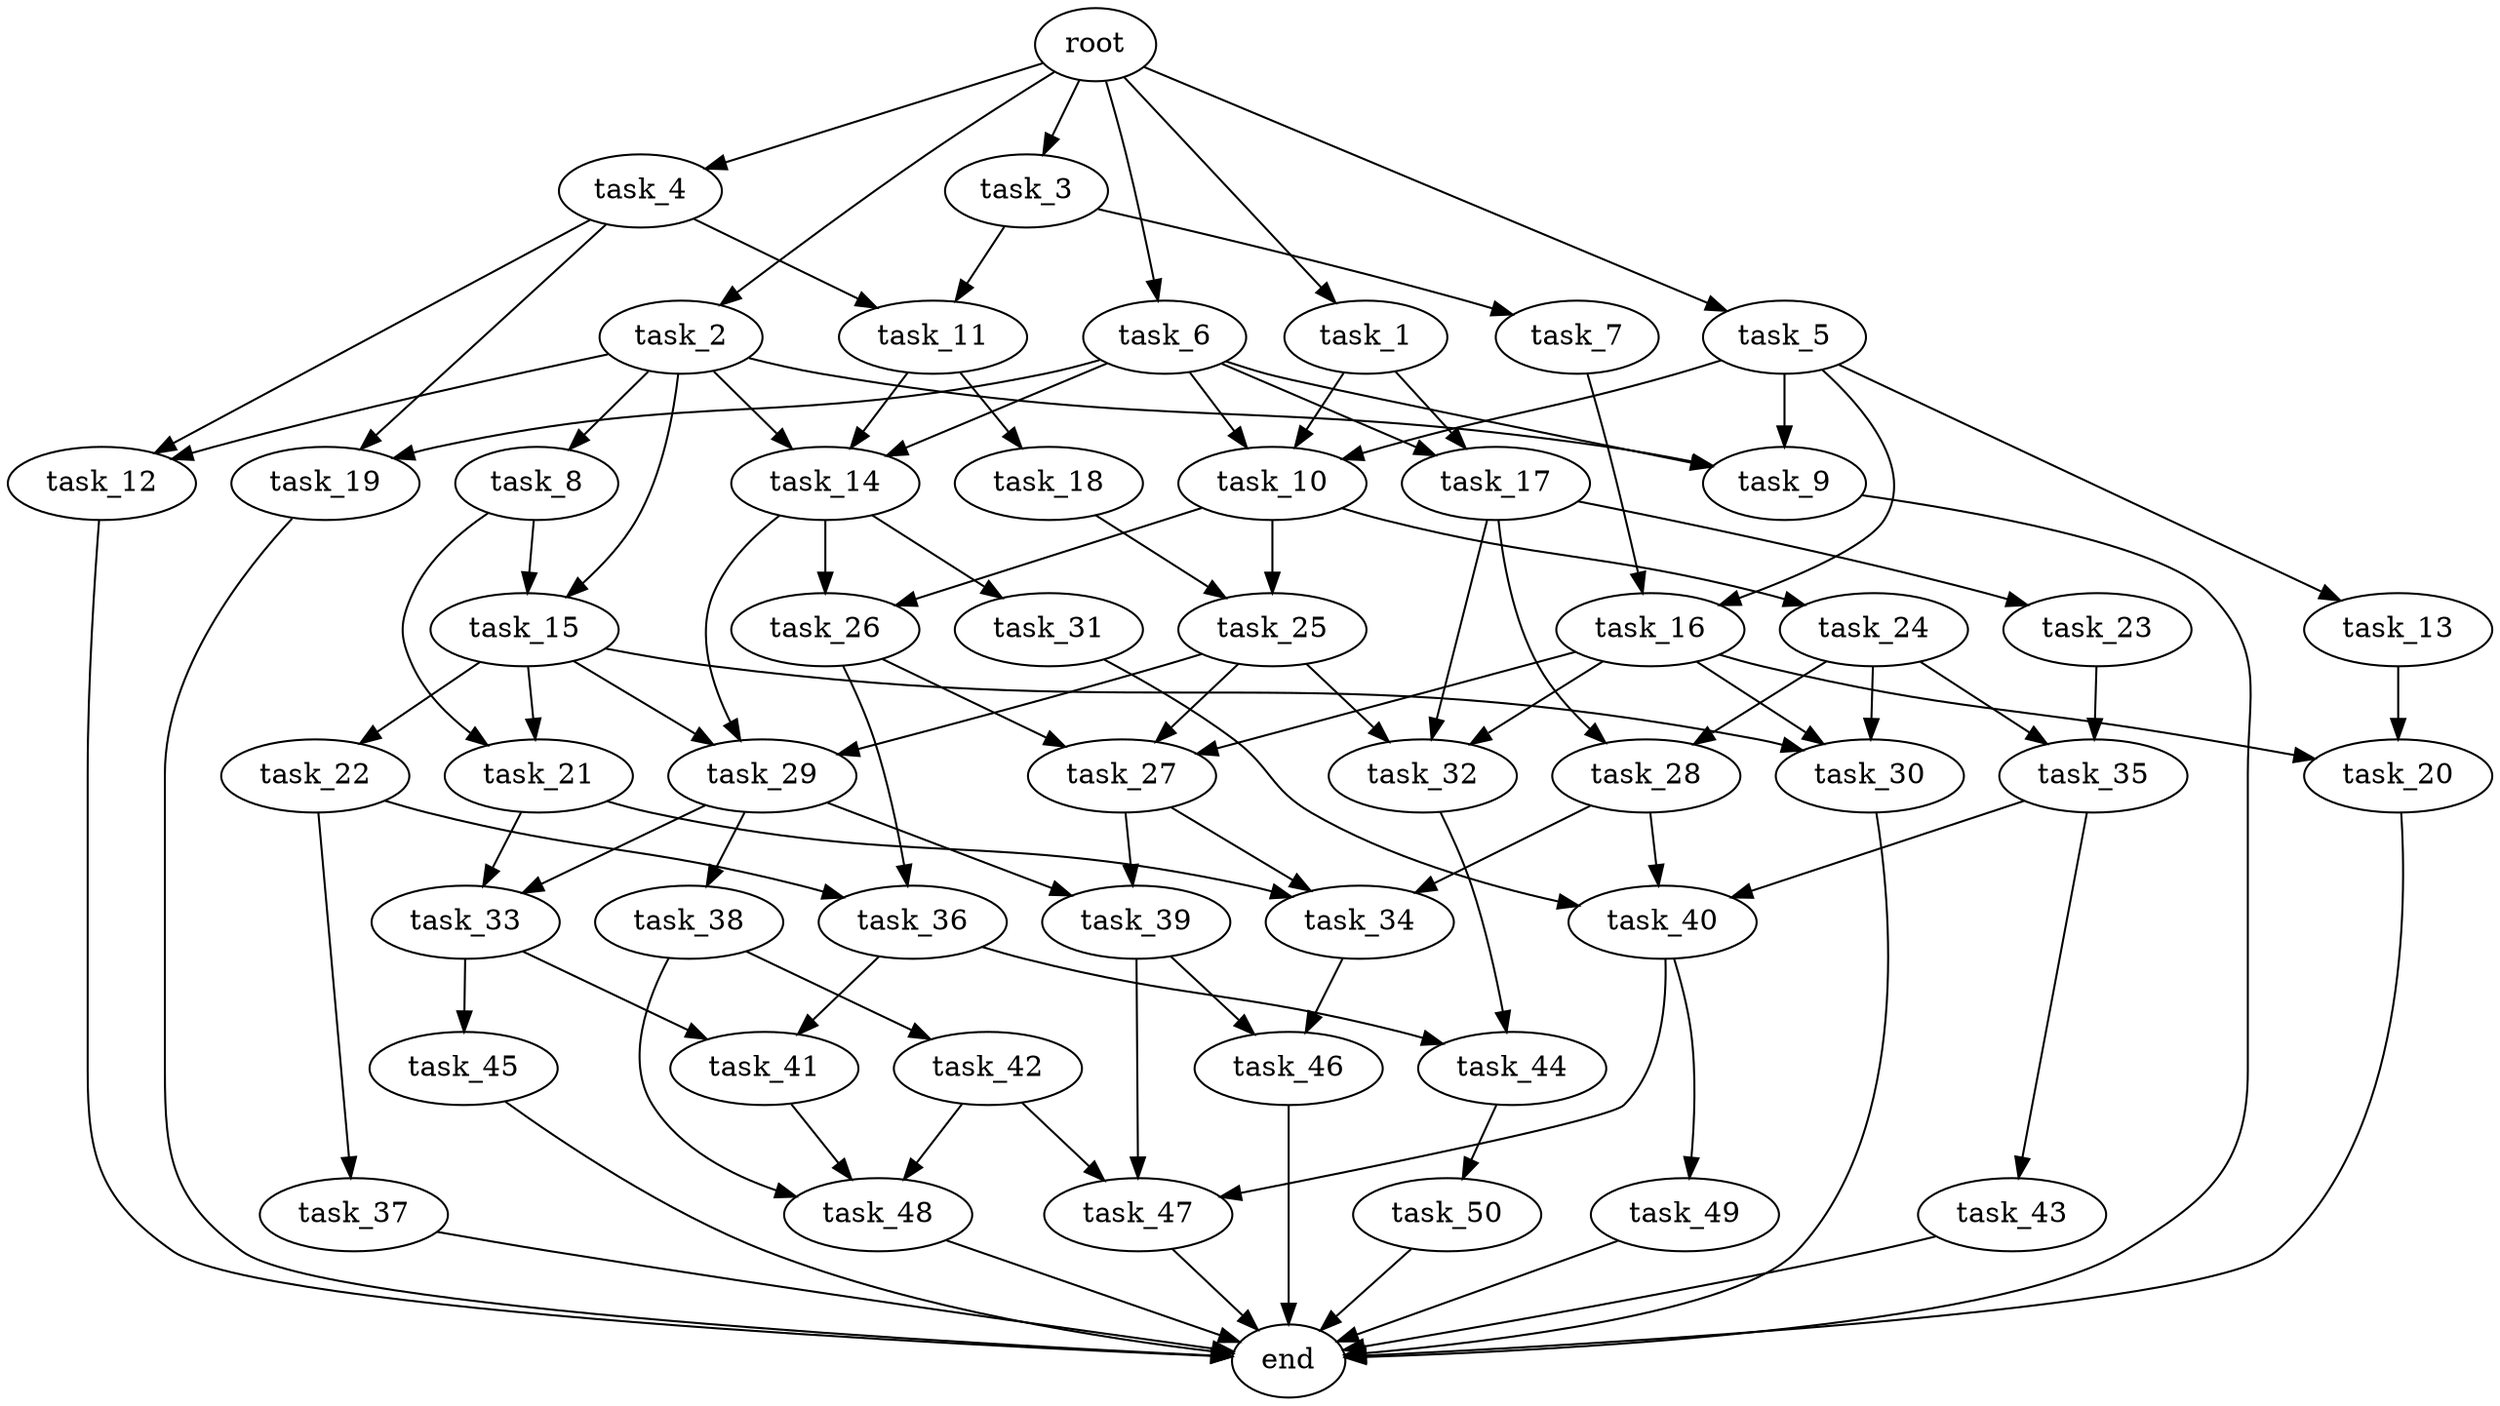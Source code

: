 digraph G {
  root [size="0.000000e+00"];
  task_1 [size="3.677123e+09"];
  task_2 [size="6.657212e+09"];
  task_3 [size="5.394254e+09"];
  task_4 [size="2.225356e+09"];
  task_5 [size="6.207620e+09"];
  task_6 [size="1.574262e+09"];
  task_7 [size="2.894367e+09"];
  task_8 [size="3.232765e+09"];
  task_9 [size="7.133171e+09"];
  task_10 [size="6.292761e+09"];
  task_11 [size="4.503572e+09"];
  task_12 [size="6.477282e+09"];
  task_13 [size="9.908120e+09"];
  task_14 [size="6.025745e+09"];
  task_15 [size="5.224425e+09"];
  task_16 [size="3.627233e+09"];
  task_17 [size="2.042578e+09"];
  task_18 [size="7.258551e+09"];
  task_19 [size="1.328732e+09"];
  task_20 [size="9.920456e+09"];
  task_21 [size="2.134634e+09"];
  task_22 [size="8.028086e+09"];
  task_23 [size="3.811234e+08"];
  task_24 [size="6.032699e+09"];
  task_25 [size="6.136478e+09"];
  task_26 [size="6.072281e+09"];
  task_27 [size="9.137139e+09"];
  task_28 [size="6.769708e+09"];
  task_29 [size="5.179298e+09"];
  task_30 [size="2.177711e+09"];
  task_31 [size="2.113058e+09"];
  task_32 [size="6.934164e+09"];
  task_33 [size="2.295497e+08"];
  task_34 [size="1.650644e+09"];
  task_35 [size="5.939035e+09"];
  task_36 [size="3.741935e+09"];
  task_37 [size="5.816960e+09"];
  task_38 [size="6.742252e+09"];
  task_39 [size="9.639556e+09"];
  task_40 [size="7.978880e+09"];
  task_41 [size="7.793995e+09"];
  task_42 [size="6.809672e+09"];
  task_43 [size="7.275115e+09"];
  task_44 [size="1.278540e+09"];
  task_45 [size="1.178216e+08"];
  task_46 [size="4.359683e+09"];
  task_47 [size="8.769632e+09"];
  task_48 [size="7.364675e+09"];
  task_49 [size="5.240557e+09"];
  task_50 [size="6.379327e+09"];
  end [size="0.000000e+00"];

  root -> task_1 [size="1.000000e-12"];
  root -> task_2 [size="1.000000e-12"];
  root -> task_3 [size="1.000000e-12"];
  root -> task_4 [size="1.000000e-12"];
  root -> task_5 [size="1.000000e-12"];
  root -> task_6 [size="1.000000e-12"];
  task_1 -> task_10 [size="2.097587e+08"];
  task_1 -> task_17 [size="1.021289e+08"];
  task_2 -> task_8 [size="3.232765e+08"];
  task_2 -> task_9 [size="2.377724e+08"];
  task_2 -> task_12 [size="3.238641e+08"];
  task_2 -> task_14 [size="2.008582e+08"];
  task_2 -> task_15 [size="2.612213e+08"];
  task_3 -> task_7 [size="2.894367e+08"];
  task_3 -> task_11 [size="2.251786e+08"];
  task_4 -> task_11 [size="2.251786e+08"];
  task_4 -> task_12 [size="3.238641e+08"];
  task_4 -> task_19 [size="6.643661e+07"];
  task_5 -> task_9 [size="2.377724e+08"];
  task_5 -> task_10 [size="2.097587e+08"];
  task_5 -> task_13 [size="9.908120e+08"];
  task_5 -> task_16 [size="1.813616e+08"];
  task_6 -> task_9 [size="2.377724e+08"];
  task_6 -> task_10 [size="2.097587e+08"];
  task_6 -> task_14 [size="2.008582e+08"];
  task_6 -> task_17 [size="1.021289e+08"];
  task_6 -> task_19 [size="6.643661e+07"];
  task_7 -> task_16 [size="1.813616e+08"];
  task_8 -> task_15 [size="2.612213e+08"];
  task_8 -> task_21 [size="1.067317e+08"];
  task_9 -> end [size="1.000000e-12"];
  task_10 -> task_24 [size="6.032699e+08"];
  task_10 -> task_25 [size="3.068239e+08"];
  task_10 -> task_26 [size="3.036140e+08"];
  task_11 -> task_14 [size="2.008582e+08"];
  task_11 -> task_18 [size="7.258551e+08"];
  task_12 -> end [size="1.000000e-12"];
  task_13 -> task_20 [size="4.960228e+08"];
  task_14 -> task_26 [size="3.036140e+08"];
  task_14 -> task_29 [size="1.726433e+08"];
  task_14 -> task_31 [size="2.113058e+08"];
  task_15 -> task_21 [size="1.067317e+08"];
  task_15 -> task_22 [size="8.028086e+08"];
  task_15 -> task_29 [size="1.726433e+08"];
  task_15 -> task_30 [size="7.259036e+07"];
  task_16 -> task_20 [size="4.960228e+08"];
  task_16 -> task_27 [size="3.045713e+08"];
  task_16 -> task_30 [size="7.259036e+07"];
  task_16 -> task_32 [size="2.311388e+08"];
  task_17 -> task_23 [size="3.811234e+07"];
  task_17 -> task_28 [size="3.384854e+08"];
  task_17 -> task_32 [size="2.311388e+08"];
  task_18 -> task_25 [size="3.068239e+08"];
  task_19 -> end [size="1.000000e-12"];
  task_20 -> end [size="1.000000e-12"];
  task_21 -> task_33 [size="1.147749e+07"];
  task_21 -> task_34 [size="5.502145e+07"];
  task_22 -> task_36 [size="1.870968e+08"];
  task_22 -> task_37 [size="5.816960e+08"];
  task_23 -> task_35 [size="2.969518e+08"];
  task_24 -> task_28 [size="3.384854e+08"];
  task_24 -> task_30 [size="7.259036e+07"];
  task_24 -> task_35 [size="2.969518e+08"];
  task_25 -> task_27 [size="3.045713e+08"];
  task_25 -> task_29 [size="1.726433e+08"];
  task_25 -> task_32 [size="2.311388e+08"];
  task_26 -> task_27 [size="3.045713e+08"];
  task_26 -> task_36 [size="1.870968e+08"];
  task_27 -> task_34 [size="5.502145e+07"];
  task_27 -> task_39 [size="4.819778e+08"];
  task_28 -> task_34 [size="5.502145e+07"];
  task_28 -> task_40 [size="2.659627e+08"];
  task_29 -> task_33 [size="1.147749e+07"];
  task_29 -> task_38 [size="6.742252e+08"];
  task_29 -> task_39 [size="4.819778e+08"];
  task_30 -> end [size="1.000000e-12"];
  task_31 -> task_40 [size="2.659627e+08"];
  task_32 -> task_44 [size="6.392700e+07"];
  task_33 -> task_41 [size="3.896997e+08"];
  task_33 -> task_45 [size="1.178216e+07"];
  task_34 -> task_46 [size="2.179841e+08"];
  task_35 -> task_40 [size="2.659627e+08"];
  task_35 -> task_43 [size="7.275115e+08"];
  task_36 -> task_41 [size="3.896997e+08"];
  task_36 -> task_44 [size="6.392700e+07"];
  task_37 -> end [size="1.000000e-12"];
  task_38 -> task_42 [size="6.809672e+08"];
  task_38 -> task_48 [size="2.454892e+08"];
  task_39 -> task_46 [size="2.179841e+08"];
  task_39 -> task_47 [size="2.923211e+08"];
  task_40 -> task_47 [size="2.923211e+08"];
  task_40 -> task_49 [size="5.240557e+08"];
  task_41 -> task_48 [size="2.454892e+08"];
  task_42 -> task_47 [size="2.923211e+08"];
  task_42 -> task_48 [size="2.454892e+08"];
  task_43 -> end [size="1.000000e-12"];
  task_44 -> task_50 [size="6.379327e+08"];
  task_45 -> end [size="1.000000e-12"];
  task_46 -> end [size="1.000000e-12"];
  task_47 -> end [size="1.000000e-12"];
  task_48 -> end [size="1.000000e-12"];
  task_49 -> end [size="1.000000e-12"];
  task_50 -> end [size="1.000000e-12"];
}
